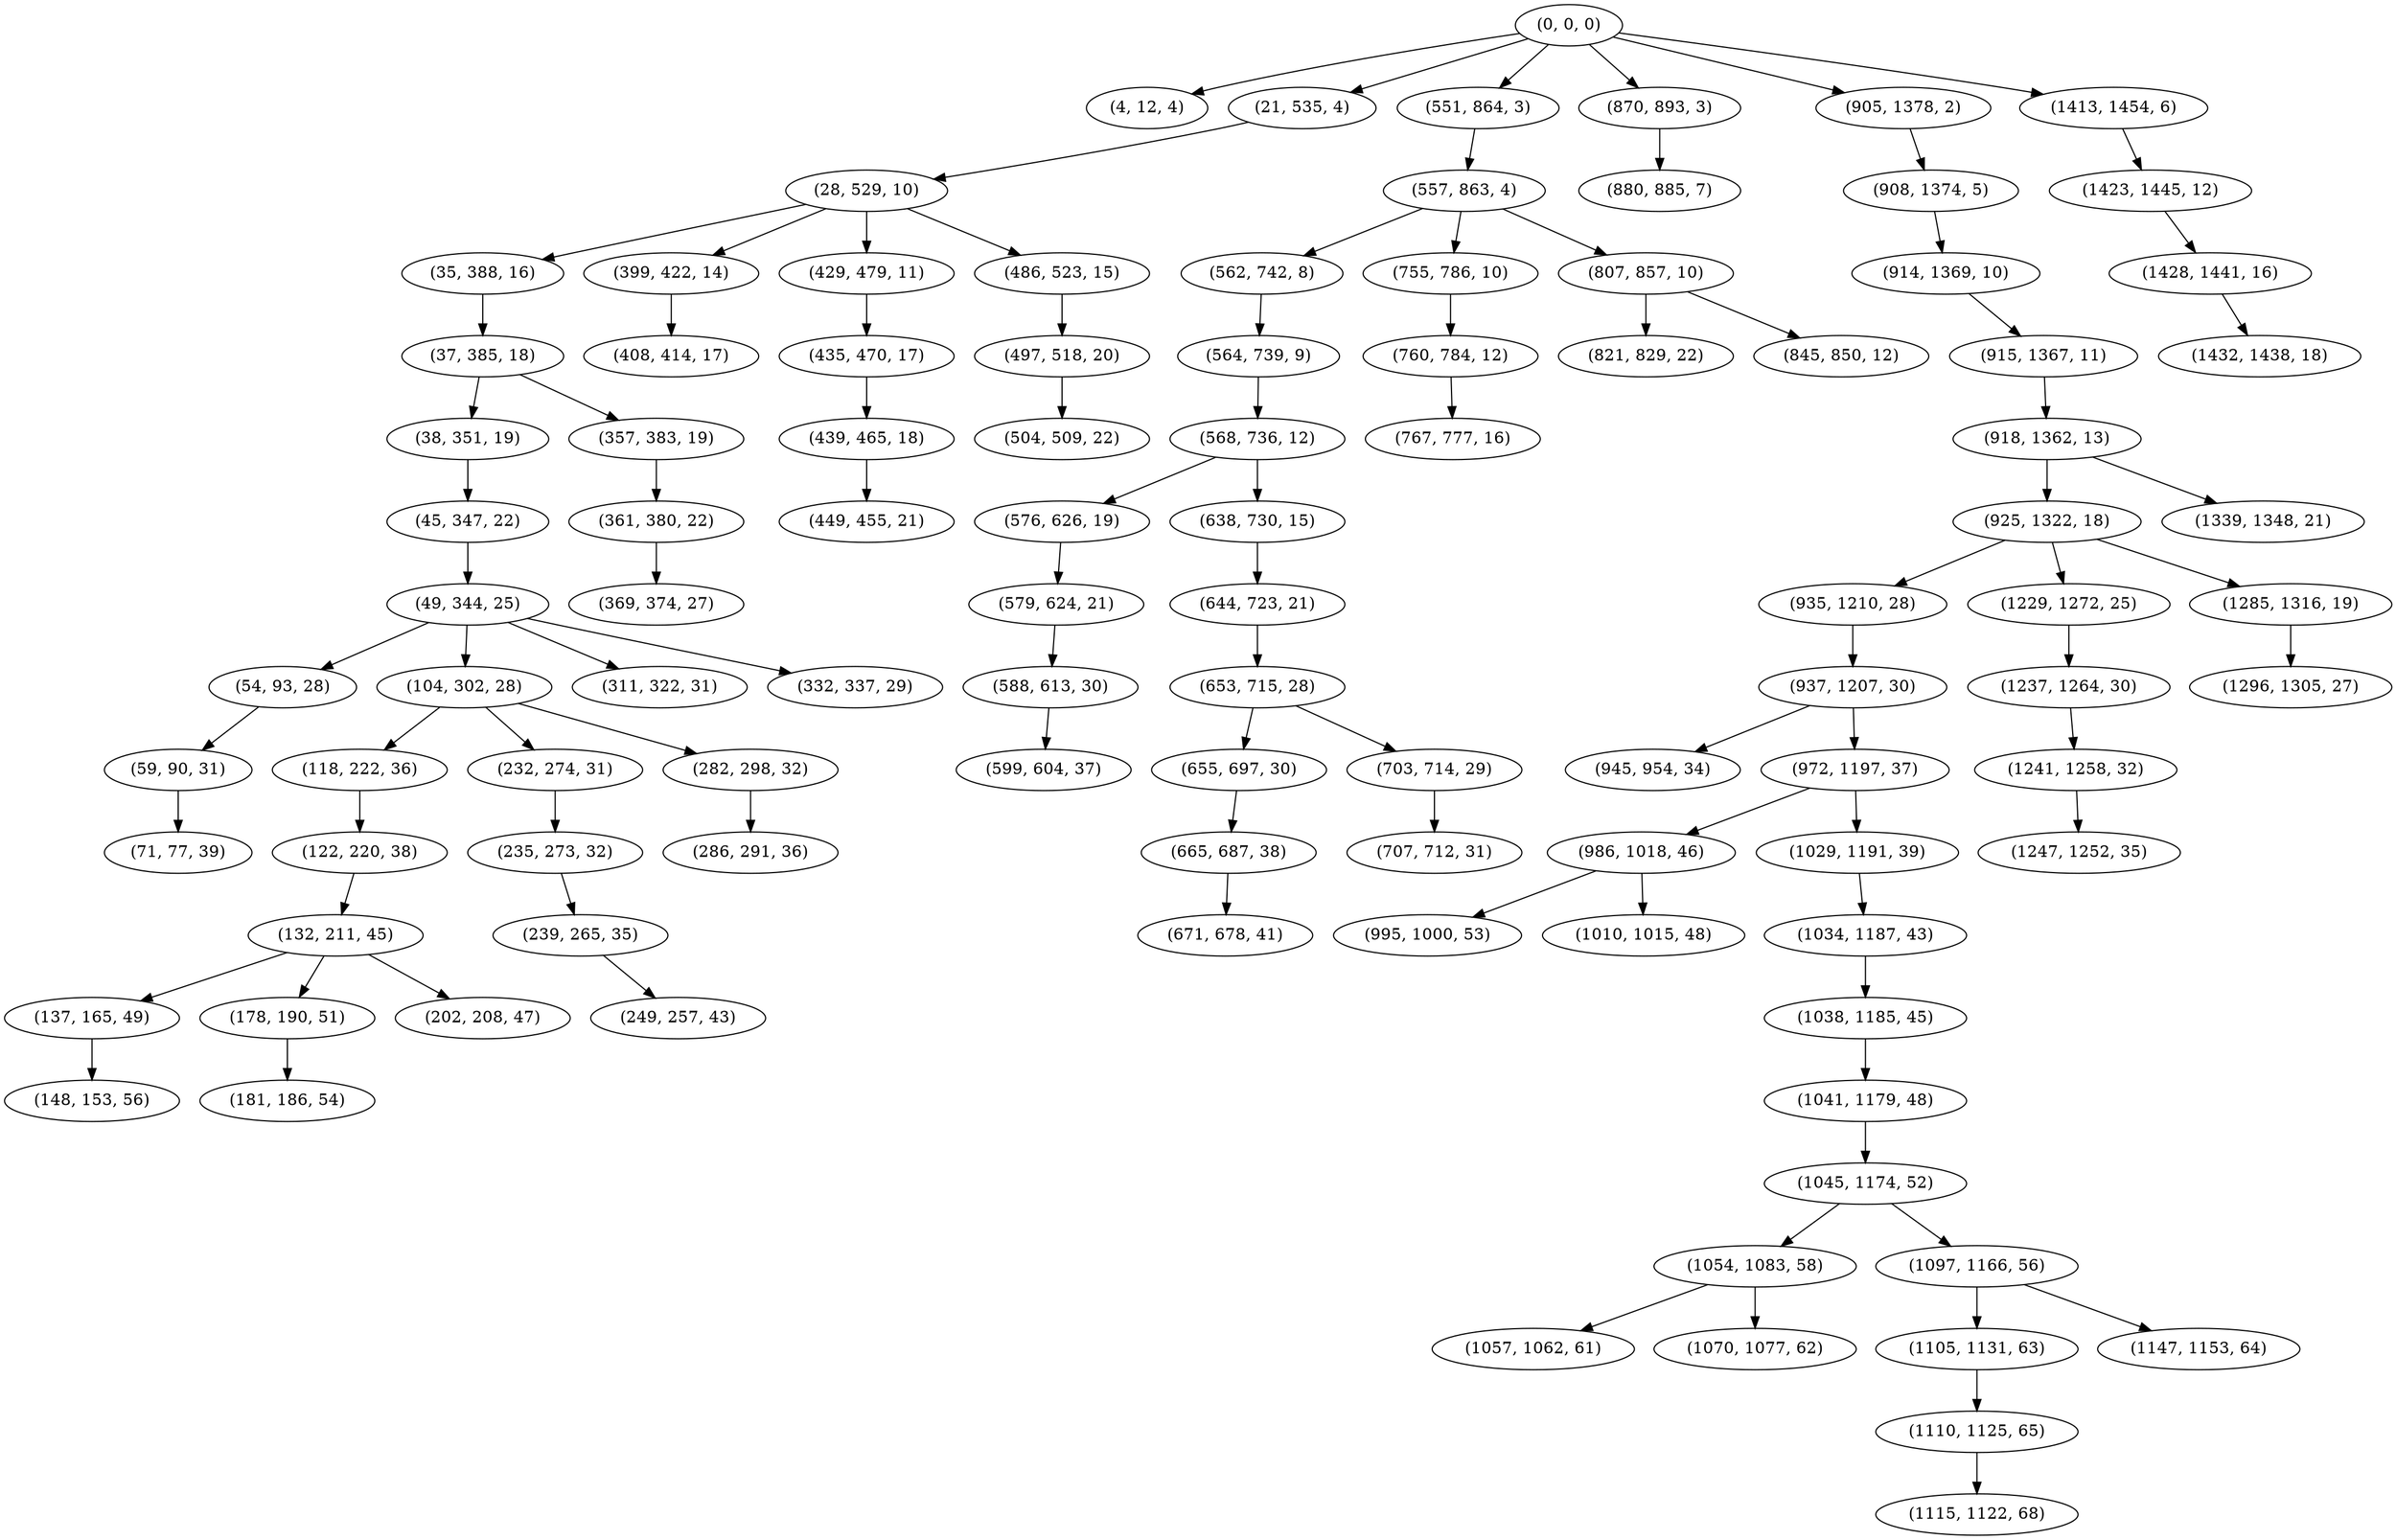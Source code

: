 digraph tree {
    "(0, 0, 0)";
    "(4, 12, 4)";
    "(21, 535, 4)";
    "(28, 529, 10)";
    "(35, 388, 16)";
    "(37, 385, 18)";
    "(38, 351, 19)";
    "(45, 347, 22)";
    "(49, 344, 25)";
    "(54, 93, 28)";
    "(59, 90, 31)";
    "(71, 77, 39)";
    "(104, 302, 28)";
    "(118, 222, 36)";
    "(122, 220, 38)";
    "(132, 211, 45)";
    "(137, 165, 49)";
    "(148, 153, 56)";
    "(178, 190, 51)";
    "(181, 186, 54)";
    "(202, 208, 47)";
    "(232, 274, 31)";
    "(235, 273, 32)";
    "(239, 265, 35)";
    "(249, 257, 43)";
    "(282, 298, 32)";
    "(286, 291, 36)";
    "(311, 322, 31)";
    "(332, 337, 29)";
    "(357, 383, 19)";
    "(361, 380, 22)";
    "(369, 374, 27)";
    "(399, 422, 14)";
    "(408, 414, 17)";
    "(429, 479, 11)";
    "(435, 470, 17)";
    "(439, 465, 18)";
    "(449, 455, 21)";
    "(486, 523, 15)";
    "(497, 518, 20)";
    "(504, 509, 22)";
    "(551, 864, 3)";
    "(557, 863, 4)";
    "(562, 742, 8)";
    "(564, 739, 9)";
    "(568, 736, 12)";
    "(576, 626, 19)";
    "(579, 624, 21)";
    "(588, 613, 30)";
    "(599, 604, 37)";
    "(638, 730, 15)";
    "(644, 723, 21)";
    "(653, 715, 28)";
    "(655, 697, 30)";
    "(665, 687, 38)";
    "(671, 678, 41)";
    "(703, 714, 29)";
    "(707, 712, 31)";
    "(755, 786, 10)";
    "(760, 784, 12)";
    "(767, 777, 16)";
    "(807, 857, 10)";
    "(821, 829, 22)";
    "(845, 850, 12)";
    "(870, 893, 3)";
    "(880, 885, 7)";
    "(905, 1378, 2)";
    "(908, 1374, 5)";
    "(914, 1369, 10)";
    "(915, 1367, 11)";
    "(918, 1362, 13)";
    "(925, 1322, 18)";
    "(935, 1210, 28)";
    "(937, 1207, 30)";
    "(945, 954, 34)";
    "(972, 1197, 37)";
    "(986, 1018, 46)";
    "(995, 1000, 53)";
    "(1010, 1015, 48)";
    "(1029, 1191, 39)";
    "(1034, 1187, 43)";
    "(1038, 1185, 45)";
    "(1041, 1179, 48)";
    "(1045, 1174, 52)";
    "(1054, 1083, 58)";
    "(1057, 1062, 61)";
    "(1070, 1077, 62)";
    "(1097, 1166, 56)";
    "(1105, 1131, 63)";
    "(1110, 1125, 65)";
    "(1115, 1122, 68)";
    "(1147, 1153, 64)";
    "(1229, 1272, 25)";
    "(1237, 1264, 30)";
    "(1241, 1258, 32)";
    "(1247, 1252, 35)";
    "(1285, 1316, 19)";
    "(1296, 1305, 27)";
    "(1339, 1348, 21)";
    "(1413, 1454, 6)";
    "(1423, 1445, 12)";
    "(1428, 1441, 16)";
    "(1432, 1438, 18)";
    "(0, 0, 0)" -> "(4, 12, 4)";
    "(0, 0, 0)" -> "(21, 535, 4)";
    "(0, 0, 0)" -> "(551, 864, 3)";
    "(0, 0, 0)" -> "(870, 893, 3)";
    "(0, 0, 0)" -> "(905, 1378, 2)";
    "(0, 0, 0)" -> "(1413, 1454, 6)";
    "(21, 535, 4)" -> "(28, 529, 10)";
    "(28, 529, 10)" -> "(35, 388, 16)";
    "(28, 529, 10)" -> "(399, 422, 14)";
    "(28, 529, 10)" -> "(429, 479, 11)";
    "(28, 529, 10)" -> "(486, 523, 15)";
    "(35, 388, 16)" -> "(37, 385, 18)";
    "(37, 385, 18)" -> "(38, 351, 19)";
    "(37, 385, 18)" -> "(357, 383, 19)";
    "(38, 351, 19)" -> "(45, 347, 22)";
    "(45, 347, 22)" -> "(49, 344, 25)";
    "(49, 344, 25)" -> "(54, 93, 28)";
    "(49, 344, 25)" -> "(104, 302, 28)";
    "(49, 344, 25)" -> "(311, 322, 31)";
    "(49, 344, 25)" -> "(332, 337, 29)";
    "(54, 93, 28)" -> "(59, 90, 31)";
    "(59, 90, 31)" -> "(71, 77, 39)";
    "(104, 302, 28)" -> "(118, 222, 36)";
    "(104, 302, 28)" -> "(232, 274, 31)";
    "(104, 302, 28)" -> "(282, 298, 32)";
    "(118, 222, 36)" -> "(122, 220, 38)";
    "(122, 220, 38)" -> "(132, 211, 45)";
    "(132, 211, 45)" -> "(137, 165, 49)";
    "(132, 211, 45)" -> "(178, 190, 51)";
    "(132, 211, 45)" -> "(202, 208, 47)";
    "(137, 165, 49)" -> "(148, 153, 56)";
    "(178, 190, 51)" -> "(181, 186, 54)";
    "(232, 274, 31)" -> "(235, 273, 32)";
    "(235, 273, 32)" -> "(239, 265, 35)";
    "(239, 265, 35)" -> "(249, 257, 43)";
    "(282, 298, 32)" -> "(286, 291, 36)";
    "(357, 383, 19)" -> "(361, 380, 22)";
    "(361, 380, 22)" -> "(369, 374, 27)";
    "(399, 422, 14)" -> "(408, 414, 17)";
    "(429, 479, 11)" -> "(435, 470, 17)";
    "(435, 470, 17)" -> "(439, 465, 18)";
    "(439, 465, 18)" -> "(449, 455, 21)";
    "(486, 523, 15)" -> "(497, 518, 20)";
    "(497, 518, 20)" -> "(504, 509, 22)";
    "(551, 864, 3)" -> "(557, 863, 4)";
    "(557, 863, 4)" -> "(562, 742, 8)";
    "(557, 863, 4)" -> "(755, 786, 10)";
    "(557, 863, 4)" -> "(807, 857, 10)";
    "(562, 742, 8)" -> "(564, 739, 9)";
    "(564, 739, 9)" -> "(568, 736, 12)";
    "(568, 736, 12)" -> "(576, 626, 19)";
    "(568, 736, 12)" -> "(638, 730, 15)";
    "(576, 626, 19)" -> "(579, 624, 21)";
    "(579, 624, 21)" -> "(588, 613, 30)";
    "(588, 613, 30)" -> "(599, 604, 37)";
    "(638, 730, 15)" -> "(644, 723, 21)";
    "(644, 723, 21)" -> "(653, 715, 28)";
    "(653, 715, 28)" -> "(655, 697, 30)";
    "(653, 715, 28)" -> "(703, 714, 29)";
    "(655, 697, 30)" -> "(665, 687, 38)";
    "(665, 687, 38)" -> "(671, 678, 41)";
    "(703, 714, 29)" -> "(707, 712, 31)";
    "(755, 786, 10)" -> "(760, 784, 12)";
    "(760, 784, 12)" -> "(767, 777, 16)";
    "(807, 857, 10)" -> "(821, 829, 22)";
    "(807, 857, 10)" -> "(845, 850, 12)";
    "(870, 893, 3)" -> "(880, 885, 7)";
    "(905, 1378, 2)" -> "(908, 1374, 5)";
    "(908, 1374, 5)" -> "(914, 1369, 10)";
    "(914, 1369, 10)" -> "(915, 1367, 11)";
    "(915, 1367, 11)" -> "(918, 1362, 13)";
    "(918, 1362, 13)" -> "(925, 1322, 18)";
    "(918, 1362, 13)" -> "(1339, 1348, 21)";
    "(925, 1322, 18)" -> "(935, 1210, 28)";
    "(925, 1322, 18)" -> "(1229, 1272, 25)";
    "(925, 1322, 18)" -> "(1285, 1316, 19)";
    "(935, 1210, 28)" -> "(937, 1207, 30)";
    "(937, 1207, 30)" -> "(945, 954, 34)";
    "(937, 1207, 30)" -> "(972, 1197, 37)";
    "(972, 1197, 37)" -> "(986, 1018, 46)";
    "(972, 1197, 37)" -> "(1029, 1191, 39)";
    "(986, 1018, 46)" -> "(995, 1000, 53)";
    "(986, 1018, 46)" -> "(1010, 1015, 48)";
    "(1029, 1191, 39)" -> "(1034, 1187, 43)";
    "(1034, 1187, 43)" -> "(1038, 1185, 45)";
    "(1038, 1185, 45)" -> "(1041, 1179, 48)";
    "(1041, 1179, 48)" -> "(1045, 1174, 52)";
    "(1045, 1174, 52)" -> "(1054, 1083, 58)";
    "(1045, 1174, 52)" -> "(1097, 1166, 56)";
    "(1054, 1083, 58)" -> "(1057, 1062, 61)";
    "(1054, 1083, 58)" -> "(1070, 1077, 62)";
    "(1097, 1166, 56)" -> "(1105, 1131, 63)";
    "(1097, 1166, 56)" -> "(1147, 1153, 64)";
    "(1105, 1131, 63)" -> "(1110, 1125, 65)";
    "(1110, 1125, 65)" -> "(1115, 1122, 68)";
    "(1229, 1272, 25)" -> "(1237, 1264, 30)";
    "(1237, 1264, 30)" -> "(1241, 1258, 32)";
    "(1241, 1258, 32)" -> "(1247, 1252, 35)";
    "(1285, 1316, 19)" -> "(1296, 1305, 27)";
    "(1413, 1454, 6)" -> "(1423, 1445, 12)";
    "(1423, 1445, 12)" -> "(1428, 1441, 16)";
    "(1428, 1441, 16)" -> "(1432, 1438, 18)";
}
